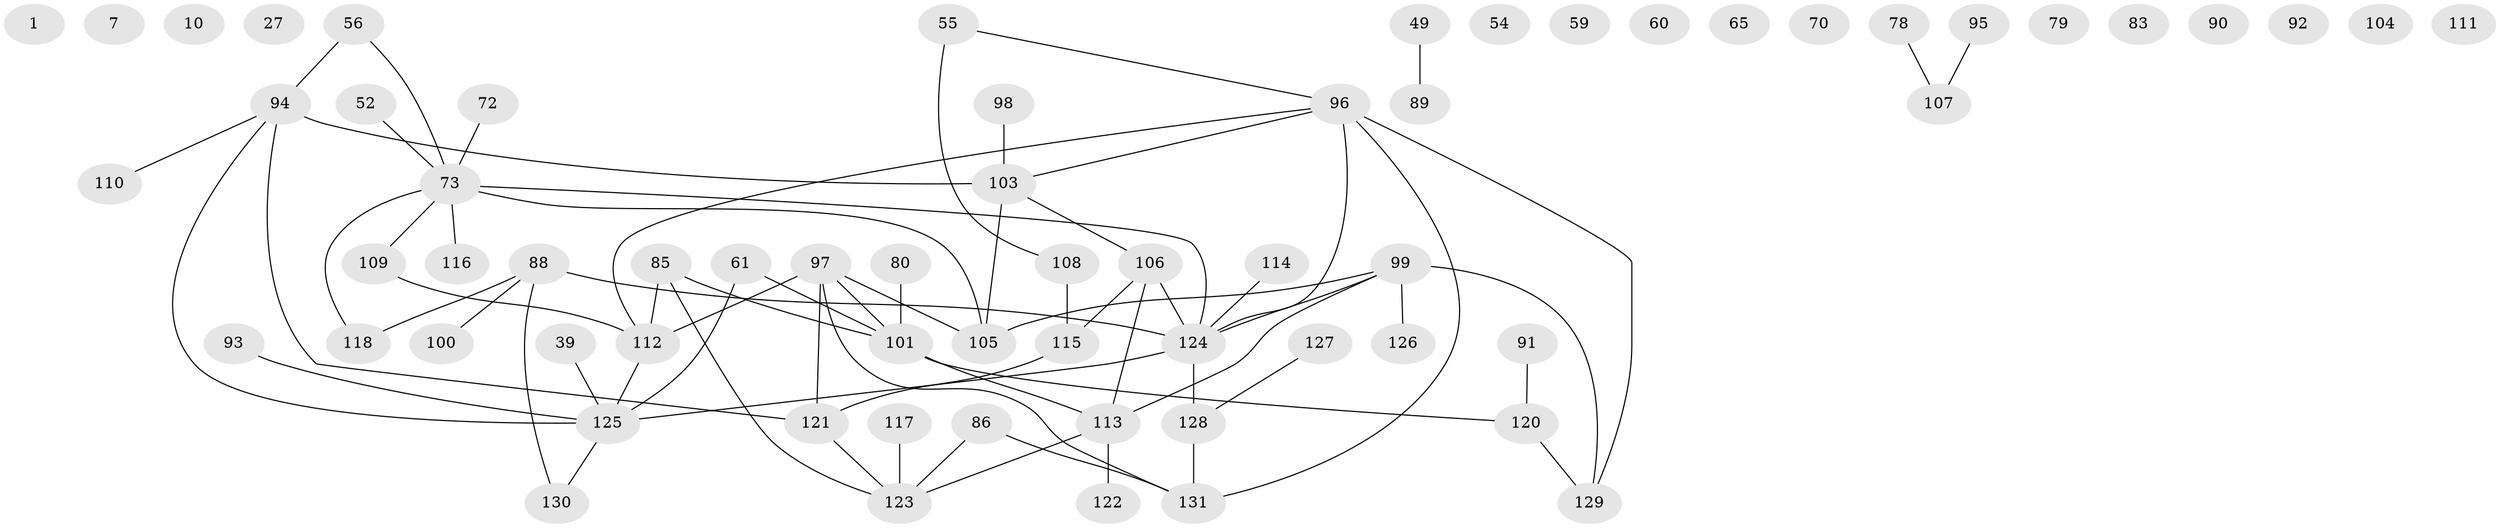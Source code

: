 // original degree distribution, {0: 0.09923664122137404, 1: 0.25190839694656486, 3: 0.17557251908396945, 4: 0.12213740458015267, 2: 0.25190839694656486, 6: 0.03816793893129771, 5: 0.061068702290076333}
// Generated by graph-tools (version 1.1) at 2025/39/03/09/25 04:39:14]
// undirected, 65 vertices, 71 edges
graph export_dot {
graph [start="1"]
  node [color=gray90,style=filled];
  1;
  7;
  10;
  27;
  39 [super="+2"];
  49;
  52;
  54;
  55 [super="+44"];
  56;
  59;
  60;
  61;
  65 [super="+37"];
  70;
  72;
  73 [super="+11+12+51+15+25"];
  78;
  79 [super="+29"];
  80 [super="+26"];
  83;
  85 [super="+57+84"];
  86;
  88;
  89;
  90;
  91;
  92;
  93;
  94 [super="+18"];
  95;
  96 [super="+20+13+53+62"];
  97 [super="+30+43"];
  98;
  99 [super="+41"];
  100;
  101 [super="+4+76"];
  103 [super="+102"];
  104;
  105;
  106 [super="+3+71+58"];
  107 [super="+77"];
  108;
  109;
  110;
  111;
  112 [super="+67"];
  113 [super="+82+81"];
  114;
  115 [super="+34+66"];
  116;
  117;
  118;
  120 [super="+21"];
  121 [super="+64"];
  122;
  123 [super="+69"];
  124 [super="+75+50+46+87"];
  125 [super="+17+23+36"];
  126;
  127;
  128 [super="+47+63"];
  129 [super="+119"];
  130;
  131;
  39 -- 125;
  49 -- 89;
  52 -- 73;
  55 -- 96;
  55 -- 108;
  56 -- 73;
  56 -- 94;
  61 -- 101;
  61 -- 125;
  72 -- 73;
  73 -- 109;
  73 -- 105;
  73 -- 118;
  73 -- 116;
  73 -- 124;
  78 -- 107;
  80 -- 101;
  85 -- 123;
  85 -- 112;
  85 -- 101;
  86 -- 123;
  86 -- 131;
  88 -- 100;
  88 -- 118;
  88 -- 130;
  88 -- 124;
  91 -- 120;
  93 -- 125;
  94 -- 110;
  94 -- 125;
  94 -- 103 [weight=2];
  94 -- 121;
  95 -- 107;
  96 -- 129;
  96 -- 131;
  96 -- 112;
  96 -- 103;
  96 -- 124 [weight=2];
  97 -- 105 [weight=2];
  97 -- 112 [weight=2];
  97 -- 101 [weight=2];
  97 -- 131;
  97 -- 121;
  98 -- 103;
  99 -- 105 [weight=2];
  99 -- 113 [weight=3];
  99 -- 126;
  99 -- 129;
  99 -- 124 [weight=2];
  101 -- 113 [weight=3];
  101 -- 120 [weight=2];
  103 -- 105;
  103 -- 106;
  106 -- 113;
  106 -- 115;
  106 -- 124;
  108 -- 115 [weight=2];
  109 -- 112;
  112 -- 125;
  113 -- 122;
  113 -- 123;
  114 -- 124;
  115 -- 121;
  117 -- 123;
  120 -- 129;
  121 -- 123;
  124 -- 125 [weight=2];
  124 -- 128;
  125 -- 130;
  127 -- 128;
  128 -- 131;
}
